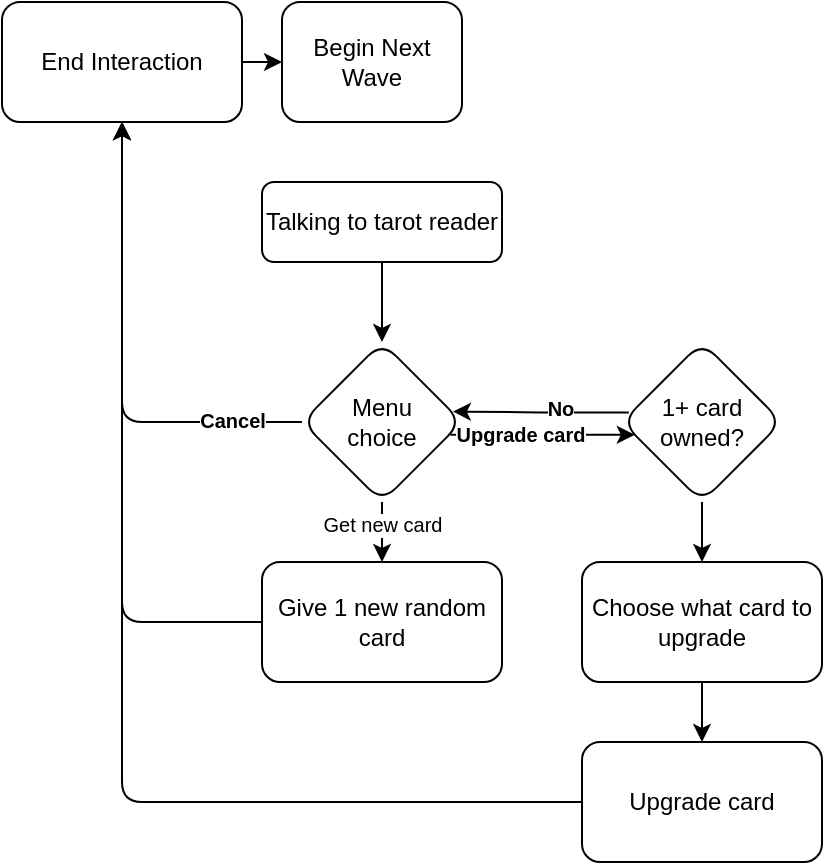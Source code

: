 <mxfile version="20.3.0" type="device"><diagram id="C5RBs43oDa-KdzZeNtuy" name="Page-1"><mxGraphModel dx="918" dy="721" grid="1" gridSize="10" guides="1" tooltips="1" connect="1" arrows="1" fold="1" page="1" pageScale="1" pageWidth="827" pageHeight="1169" math="0" shadow="0"><root><mxCell id="WIyWlLk6GJQsqaUBKTNV-0"/><mxCell id="WIyWlLk6GJQsqaUBKTNV-1" parent="WIyWlLk6GJQsqaUBKTNV-0"/><mxCell id="ZK0QLzu3cfUcI1rtLcxs-5" value="" style="edgeStyle=orthogonalEdgeStyle;rounded=0;orthogonalLoop=1;jettySize=auto;html=1;fontSize=10;exitX=0.5;exitY=1;exitDx=0;exitDy=0;entryX=0.5;entryY=0;entryDx=0;entryDy=0;" parent="WIyWlLk6GJQsqaUBKTNV-1" source="WIyWlLk6GJQsqaUBKTNV-3" target="ZK0QLzu3cfUcI1rtLcxs-4" edge="1"><mxGeometry relative="1" as="geometry"><Array as="points"><mxPoint x="300" y="140"/></Array></mxGeometry></mxCell><mxCell id="WIyWlLk6GJQsqaUBKTNV-3" value="Talking to tarot reader" style="rounded=1;whiteSpace=wrap;html=1;fontSize=12;glass=0;strokeWidth=1;shadow=0;" parent="WIyWlLk6GJQsqaUBKTNV-1" vertex="1"><mxGeometry x="240" y="100" width="120" height="40" as="geometry"/></mxCell><mxCell id="ZK0QLzu3cfUcI1rtLcxs-7" value="" style="edgeStyle=orthogonalEdgeStyle;rounded=0;orthogonalLoop=1;jettySize=auto;html=1;fontSize=10;" parent="WIyWlLk6GJQsqaUBKTNV-1" source="ZK0QLzu3cfUcI1rtLcxs-4" target="ZK0QLzu3cfUcI1rtLcxs-6" edge="1"><mxGeometry relative="1" as="geometry"><Array as="points"><mxPoint x="300" y="280"/><mxPoint x="300" y="280"/></Array></mxGeometry></mxCell><mxCell id="ZK0QLzu3cfUcI1rtLcxs-23" value="Get new card" style="edgeLabel;html=1;align=center;verticalAlign=middle;resizable=0;points=[];fontSize=10;" parent="ZK0QLzu3cfUcI1rtLcxs-7" vertex="1" connectable="0"><mxGeometry x="-0.3" relative="1" as="geometry"><mxPoint as="offset"/></mxGeometry></mxCell><mxCell id="ZK0QLzu3cfUcI1rtLcxs-12" value="" style="edgeStyle=orthogonalEdgeStyle;rounded=0;orthogonalLoop=1;jettySize=auto;html=1;fontSize=10;exitX=0.928;exitY=0.58;exitDx=0;exitDy=0;exitPerimeter=0;" parent="WIyWlLk6GJQsqaUBKTNV-1" source="ZK0QLzu3cfUcI1rtLcxs-4" target="ZK0QLzu3cfUcI1rtLcxs-11" edge="1"><mxGeometry relative="1" as="geometry"><Array as="points"><mxPoint x="390" y="226"/><mxPoint x="390" y="226"/></Array></mxGeometry></mxCell><mxCell id="ZK0QLzu3cfUcI1rtLcxs-28" value="&lt;b&gt;Upgrade card&lt;/b&gt;" style="edgeLabel;html=1;align=center;verticalAlign=middle;resizable=0;points=[];fontSize=10;" parent="ZK0QLzu3cfUcI1rtLcxs-12" vertex="1" connectable="0"><mxGeometry x="-0.237" y="1" relative="1" as="geometry"><mxPoint as="offset"/></mxGeometry></mxCell><mxCell id="ZK0QLzu3cfUcI1rtLcxs-33" style="edgeStyle=orthogonalEdgeStyle;rounded=1;orthogonalLoop=1;jettySize=auto;html=1;entryX=0.5;entryY=1;entryDx=0;entryDy=0;fontSize=10;" parent="WIyWlLk6GJQsqaUBKTNV-1" source="ZK0QLzu3cfUcI1rtLcxs-4" target="ZK0QLzu3cfUcI1rtLcxs-30" edge="1"><mxGeometry relative="1" as="geometry"/></mxCell><mxCell id="ZK0QLzu3cfUcI1rtLcxs-34" value="&lt;b&gt;Cancel&lt;/b&gt;" style="edgeLabel;html=1;align=center;verticalAlign=middle;resizable=0;points=[];fontSize=10;" parent="ZK0QLzu3cfUcI1rtLcxs-33" vertex="1" connectable="0"><mxGeometry x="-0.708" y="-1" relative="1" as="geometry"><mxPoint as="offset"/></mxGeometry></mxCell><mxCell id="ZK0QLzu3cfUcI1rtLcxs-4" value="Menu &lt;br&gt;choice" style="rhombus;whiteSpace=wrap;html=1;rounded=1;glass=0;strokeWidth=1;shadow=0;" parent="WIyWlLk6GJQsqaUBKTNV-1" vertex="1"><mxGeometry x="260" y="180" width="80" height="80" as="geometry"/></mxCell><mxCell id="ZK0QLzu3cfUcI1rtLcxs-32" style="edgeStyle=orthogonalEdgeStyle;rounded=1;orthogonalLoop=1;jettySize=auto;html=1;entryX=0.5;entryY=1;entryDx=0;entryDy=0;fontSize=10;" parent="WIyWlLk6GJQsqaUBKTNV-1" source="ZK0QLzu3cfUcI1rtLcxs-6" target="ZK0QLzu3cfUcI1rtLcxs-30" edge="1"><mxGeometry relative="1" as="geometry"/></mxCell><mxCell id="ZK0QLzu3cfUcI1rtLcxs-6" value="Give 1 new random card" style="whiteSpace=wrap;html=1;rounded=1;glass=0;strokeWidth=1;shadow=0;" parent="WIyWlLk6GJQsqaUBKTNV-1" vertex="1"><mxGeometry x="240" y="290" width="120" height="60" as="geometry"/></mxCell><mxCell id="ZK0QLzu3cfUcI1rtLcxs-19" value="" style="edgeStyle=orthogonalEdgeStyle;rounded=0;orthogonalLoop=1;jettySize=auto;html=1;fontSize=10;" parent="WIyWlLk6GJQsqaUBKTNV-1" source="ZK0QLzu3cfUcI1rtLcxs-11" target="ZK0QLzu3cfUcI1rtLcxs-18" edge="1"><mxGeometry relative="1" as="geometry"/></mxCell><mxCell id="ZK0QLzu3cfUcI1rtLcxs-26" style="edgeStyle=orthogonalEdgeStyle;rounded=1;orthogonalLoop=1;jettySize=auto;html=1;entryX=0.943;entryY=0.435;entryDx=0;entryDy=0;fontSize=10;exitX=0.043;exitY=0.44;exitDx=0;exitDy=0;exitPerimeter=0;entryPerimeter=0;" parent="WIyWlLk6GJQsqaUBKTNV-1" source="ZK0QLzu3cfUcI1rtLcxs-11" target="ZK0QLzu3cfUcI1rtLcxs-4" edge="1"><mxGeometry relative="1" as="geometry"><Array as="points"><mxPoint x="380" y="215"/></Array></mxGeometry></mxCell><mxCell id="ZK0QLzu3cfUcI1rtLcxs-27" value="&lt;b&gt;No&lt;/b&gt;" style="edgeLabel;html=1;align=center;verticalAlign=middle;resizable=0;points=[];fontSize=10;" parent="ZK0QLzu3cfUcI1rtLcxs-26" vertex="1" connectable="0"><mxGeometry x="-0.215" y="-2" relative="1" as="geometry"><mxPoint as="offset"/></mxGeometry></mxCell><mxCell id="ZK0QLzu3cfUcI1rtLcxs-11" value="1+ card owned?" style="rhombus;whiteSpace=wrap;html=1;rounded=1;glass=0;strokeWidth=1;shadow=0;" parent="WIyWlLk6GJQsqaUBKTNV-1" vertex="1"><mxGeometry x="420" y="180" width="80" height="80" as="geometry"/></mxCell><mxCell id="ZK0QLzu3cfUcI1rtLcxs-21" value="" style="edgeStyle=orthogonalEdgeStyle;rounded=0;orthogonalLoop=1;jettySize=auto;html=1;fontSize=10;" parent="WIyWlLk6GJQsqaUBKTNV-1" source="ZK0QLzu3cfUcI1rtLcxs-18" target="ZK0QLzu3cfUcI1rtLcxs-20" edge="1"><mxGeometry relative="1" as="geometry"/></mxCell><mxCell id="ZK0QLzu3cfUcI1rtLcxs-18" value="Choose what card to upgrade" style="whiteSpace=wrap;html=1;rounded=1;glass=0;strokeWidth=1;shadow=0;" parent="WIyWlLk6GJQsqaUBKTNV-1" vertex="1"><mxGeometry x="400" y="290" width="120" height="60" as="geometry"/></mxCell><mxCell id="ZK0QLzu3cfUcI1rtLcxs-31" value="" style="edgeStyle=orthogonalEdgeStyle;rounded=1;orthogonalLoop=1;jettySize=auto;html=1;fontSize=10;" parent="WIyWlLk6GJQsqaUBKTNV-1" source="ZK0QLzu3cfUcI1rtLcxs-20" target="ZK0QLzu3cfUcI1rtLcxs-30" edge="1"><mxGeometry relative="1" as="geometry"/></mxCell><mxCell id="ZK0QLzu3cfUcI1rtLcxs-20" value="Upgrade card" style="whiteSpace=wrap;html=1;rounded=1;glass=0;strokeWidth=1;shadow=0;" parent="WIyWlLk6GJQsqaUBKTNV-1" vertex="1"><mxGeometry x="400" y="380" width="120" height="60" as="geometry"/></mxCell><mxCell id="ZK0QLzu3cfUcI1rtLcxs-36" value="" style="edgeStyle=orthogonalEdgeStyle;rounded=1;orthogonalLoop=1;jettySize=auto;html=1;fontSize=10;" parent="WIyWlLk6GJQsqaUBKTNV-1" source="ZK0QLzu3cfUcI1rtLcxs-30" target="ZK0QLzu3cfUcI1rtLcxs-35" edge="1"><mxGeometry relative="1" as="geometry"/></mxCell><mxCell id="ZK0QLzu3cfUcI1rtLcxs-30" value="End Interaction" style="whiteSpace=wrap;html=1;rounded=1;glass=0;strokeWidth=1;shadow=0;" parent="WIyWlLk6GJQsqaUBKTNV-1" vertex="1"><mxGeometry x="110" y="10" width="120" height="60" as="geometry"/></mxCell><mxCell id="ZK0QLzu3cfUcI1rtLcxs-35" value="Begin Next Wave" style="whiteSpace=wrap;html=1;rounded=1;glass=0;strokeWidth=1;shadow=0;" parent="WIyWlLk6GJQsqaUBKTNV-1" vertex="1"><mxGeometry x="250" y="10" width="90" height="60" as="geometry"/></mxCell></root></mxGraphModel></diagram></mxfile>